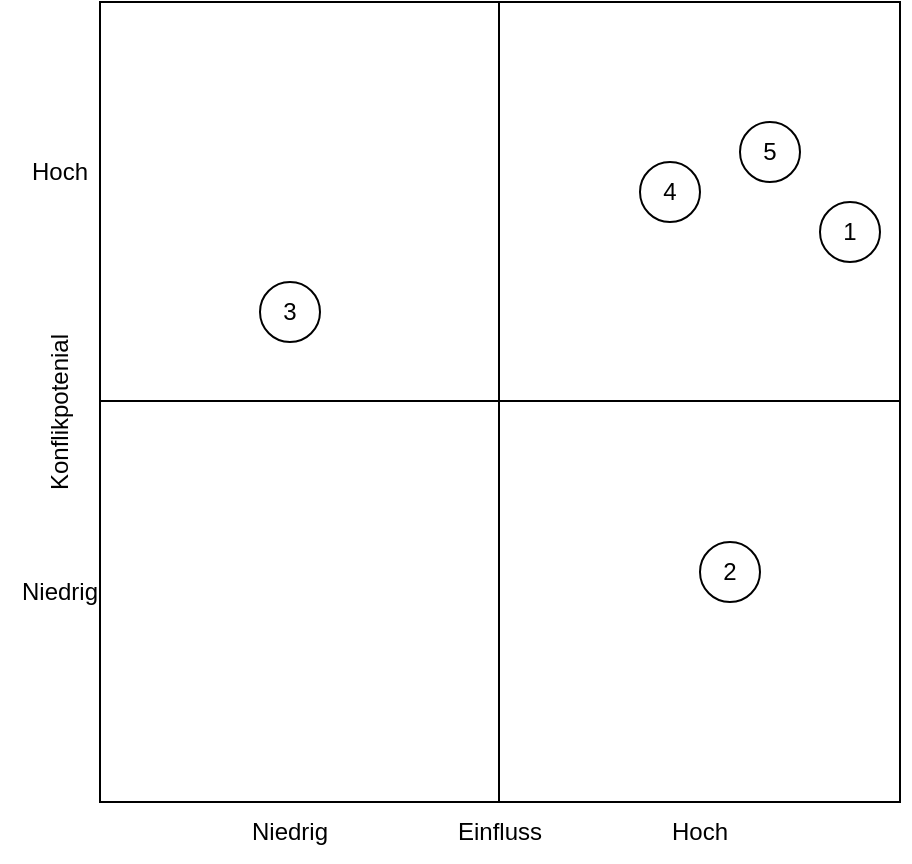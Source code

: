 <mxfile version="24.5.2" type="github">
  <diagram name="Seite-1" id="DUT1E1cRN259FkSdGQ2z">
    <mxGraphModel dx="1194" dy="797" grid="1" gridSize="10" guides="1" tooltips="1" connect="1" arrows="1" fold="1" page="1" pageScale="1" pageWidth="827" pageHeight="1169" math="0" shadow="0">
      <root>
        <mxCell id="0" />
        <mxCell id="1" parent="0" />
        <mxCell id="KYhv4p5IyMwVmoh1mGFH-6" value="" style="rounded=0;whiteSpace=wrap;html=1;" vertex="1" parent="1">
          <mxGeometry x="160" y="120" width="400" height="400" as="geometry" />
        </mxCell>
        <mxCell id="KYhv4p5IyMwVmoh1mGFH-3" value="" style="ellipse;whiteSpace=wrap;html=1;aspect=fixed;" vertex="1" parent="1">
          <mxGeometry x="480" y="180" width="30" height="30" as="geometry" />
        </mxCell>
        <mxCell id="KYhv4p5IyMwVmoh1mGFH-5" value="" style="endArrow=none;html=1;rounded=0;" edge="1" parent="1">
          <mxGeometry width="50" height="50" relative="1" as="geometry">
            <mxPoint x="359.5" y="520" as="sourcePoint" />
            <mxPoint x="359.5" y="120" as="targetPoint" />
          </mxGeometry>
        </mxCell>
        <mxCell id="KYhv4p5IyMwVmoh1mGFH-4" value="" style="endArrow=none;html=1;rounded=0;" edge="1" parent="1">
          <mxGeometry width="50" height="50" relative="1" as="geometry">
            <mxPoint x="160" y="319.5" as="sourcePoint" />
            <mxPoint x="560" y="319.5" as="targetPoint" />
          </mxGeometry>
        </mxCell>
        <mxCell id="KYhv4p5IyMwVmoh1mGFH-8" value="" style="ellipse;whiteSpace=wrap;html=1;aspect=fixed;" vertex="1" parent="1">
          <mxGeometry x="240" y="260" width="30" height="30" as="geometry" />
        </mxCell>
        <mxCell id="KYhv4p5IyMwVmoh1mGFH-9" value="" style="ellipse;whiteSpace=wrap;html=1;aspect=fixed;" vertex="1" parent="1">
          <mxGeometry x="460" y="390" width="30" height="30" as="geometry" />
        </mxCell>
        <mxCell id="KYhv4p5IyMwVmoh1mGFH-10" value="" style="ellipse;whiteSpace=wrap;html=1;aspect=fixed;" vertex="1" parent="1">
          <mxGeometry x="430" y="200" width="30" height="30" as="geometry" />
        </mxCell>
        <mxCell id="KYhv4p5IyMwVmoh1mGFH-11" value="Konflikpotenial" style="text;html=1;align=center;verticalAlign=middle;whiteSpace=wrap;rounded=0;rotation=-90;" vertex="1" parent="1">
          <mxGeometry y="310" width="280" height="30" as="geometry" />
        </mxCell>
        <mxCell id="KYhv4p5IyMwVmoh1mGFH-12" value="Einfluss" style="text;html=1;align=center;verticalAlign=middle;whiteSpace=wrap;rounded=0;" vertex="1" parent="1">
          <mxGeometry x="330" y="520" width="60" height="30" as="geometry" />
        </mxCell>
        <mxCell id="KYhv4p5IyMwVmoh1mGFH-13" value="Hoch" style="text;html=1;align=center;verticalAlign=middle;whiteSpace=wrap;rounded=0;" vertex="1" parent="1">
          <mxGeometry x="110" y="190" width="60" height="30" as="geometry" />
        </mxCell>
        <mxCell id="KYhv4p5IyMwVmoh1mGFH-14" value="" style="ellipse;whiteSpace=wrap;html=1;aspect=fixed;" vertex="1" parent="1">
          <mxGeometry x="520" y="220" width="30" height="30" as="geometry" />
        </mxCell>
        <mxCell id="KYhv4p5IyMwVmoh1mGFH-15" value="Hoch" style="text;html=1;align=center;verticalAlign=middle;whiteSpace=wrap;rounded=0;" vertex="1" parent="1">
          <mxGeometry x="430" y="520" width="60" height="30" as="geometry" />
        </mxCell>
        <mxCell id="KYhv4p5IyMwVmoh1mGFH-16" value="Niedrig" style="text;html=1;align=center;verticalAlign=middle;whiteSpace=wrap;rounded=0;" vertex="1" parent="1">
          <mxGeometry x="110" y="400" width="60" height="30" as="geometry" />
        </mxCell>
        <mxCell id="KYhv4p5IyMwVmoh1mGFH-17" value="Niedrig" style="text;html=1;align=center;verticalAlign=middle;whiteSpace=wrap;rounded=0;" vertex="1" parent="1">
          <mxGeometry x="225" y="520" width="60" height="30" as="geometry" />
        </mxCell>
        <mxCell id="KYhv4p5IyMwVmoh1mGFH-18" value="1" style="text;html=1;align=center;verticalAlign=middle;whiteSpace=wrap;rounded=0;" vertex="1" parent="1">
          <mxGeometry x="505" y="220" width="60" height="30" as="geometry" />
        </mxCell>
        <mxCell id="KYhv4p5IyMwVmoh1mGFH-19" value="2" style="text;html=1;align=center;verticalAlign=middle;whiteSpace=wrap;rounded=0;" vertex="1" parent="1">
          <mxGeometry x="445" y="390" width="60" height="30" as="geometry" />
        </mxCell>
        <mxCell id="KYhv4p5IyMwVmoh1mGFH-21" value="3" style="text;html=1;align=center;verticalAlign=middle;whiteSpace=wrap;rounded=0;" vertex="1" parent="1">
          <mxGeometry x="225" y="260" width="60" height="30" as="geometry" />
        </mxCell>
        <mxCell id="KYhv4p5IyMwVmoh1mGFH-22" value="4" style="text;html=1;align=center;verticalAlign=middle;whiteSpace=wrap;rounded=0;" vertex="1" parent="1">
          <mxGeometry x="415" y="200" width="60" height="30" as="geometry" />
        </mxCell>
        <mxCell id="KYhv4p5IyMwVmoh1mGFH-23" value="5" style="text;html=1;align=center;verticalAlign=middle;whiteSpace=wrap;rounded=0;" vertex="1" parent="1">
          <mxGeometry x="465" y="180" width="60" height="30" as="geometry" />
        </mxCell>
      </root>
    </mxGraphModel>
  </diagram>
</mxfile>
